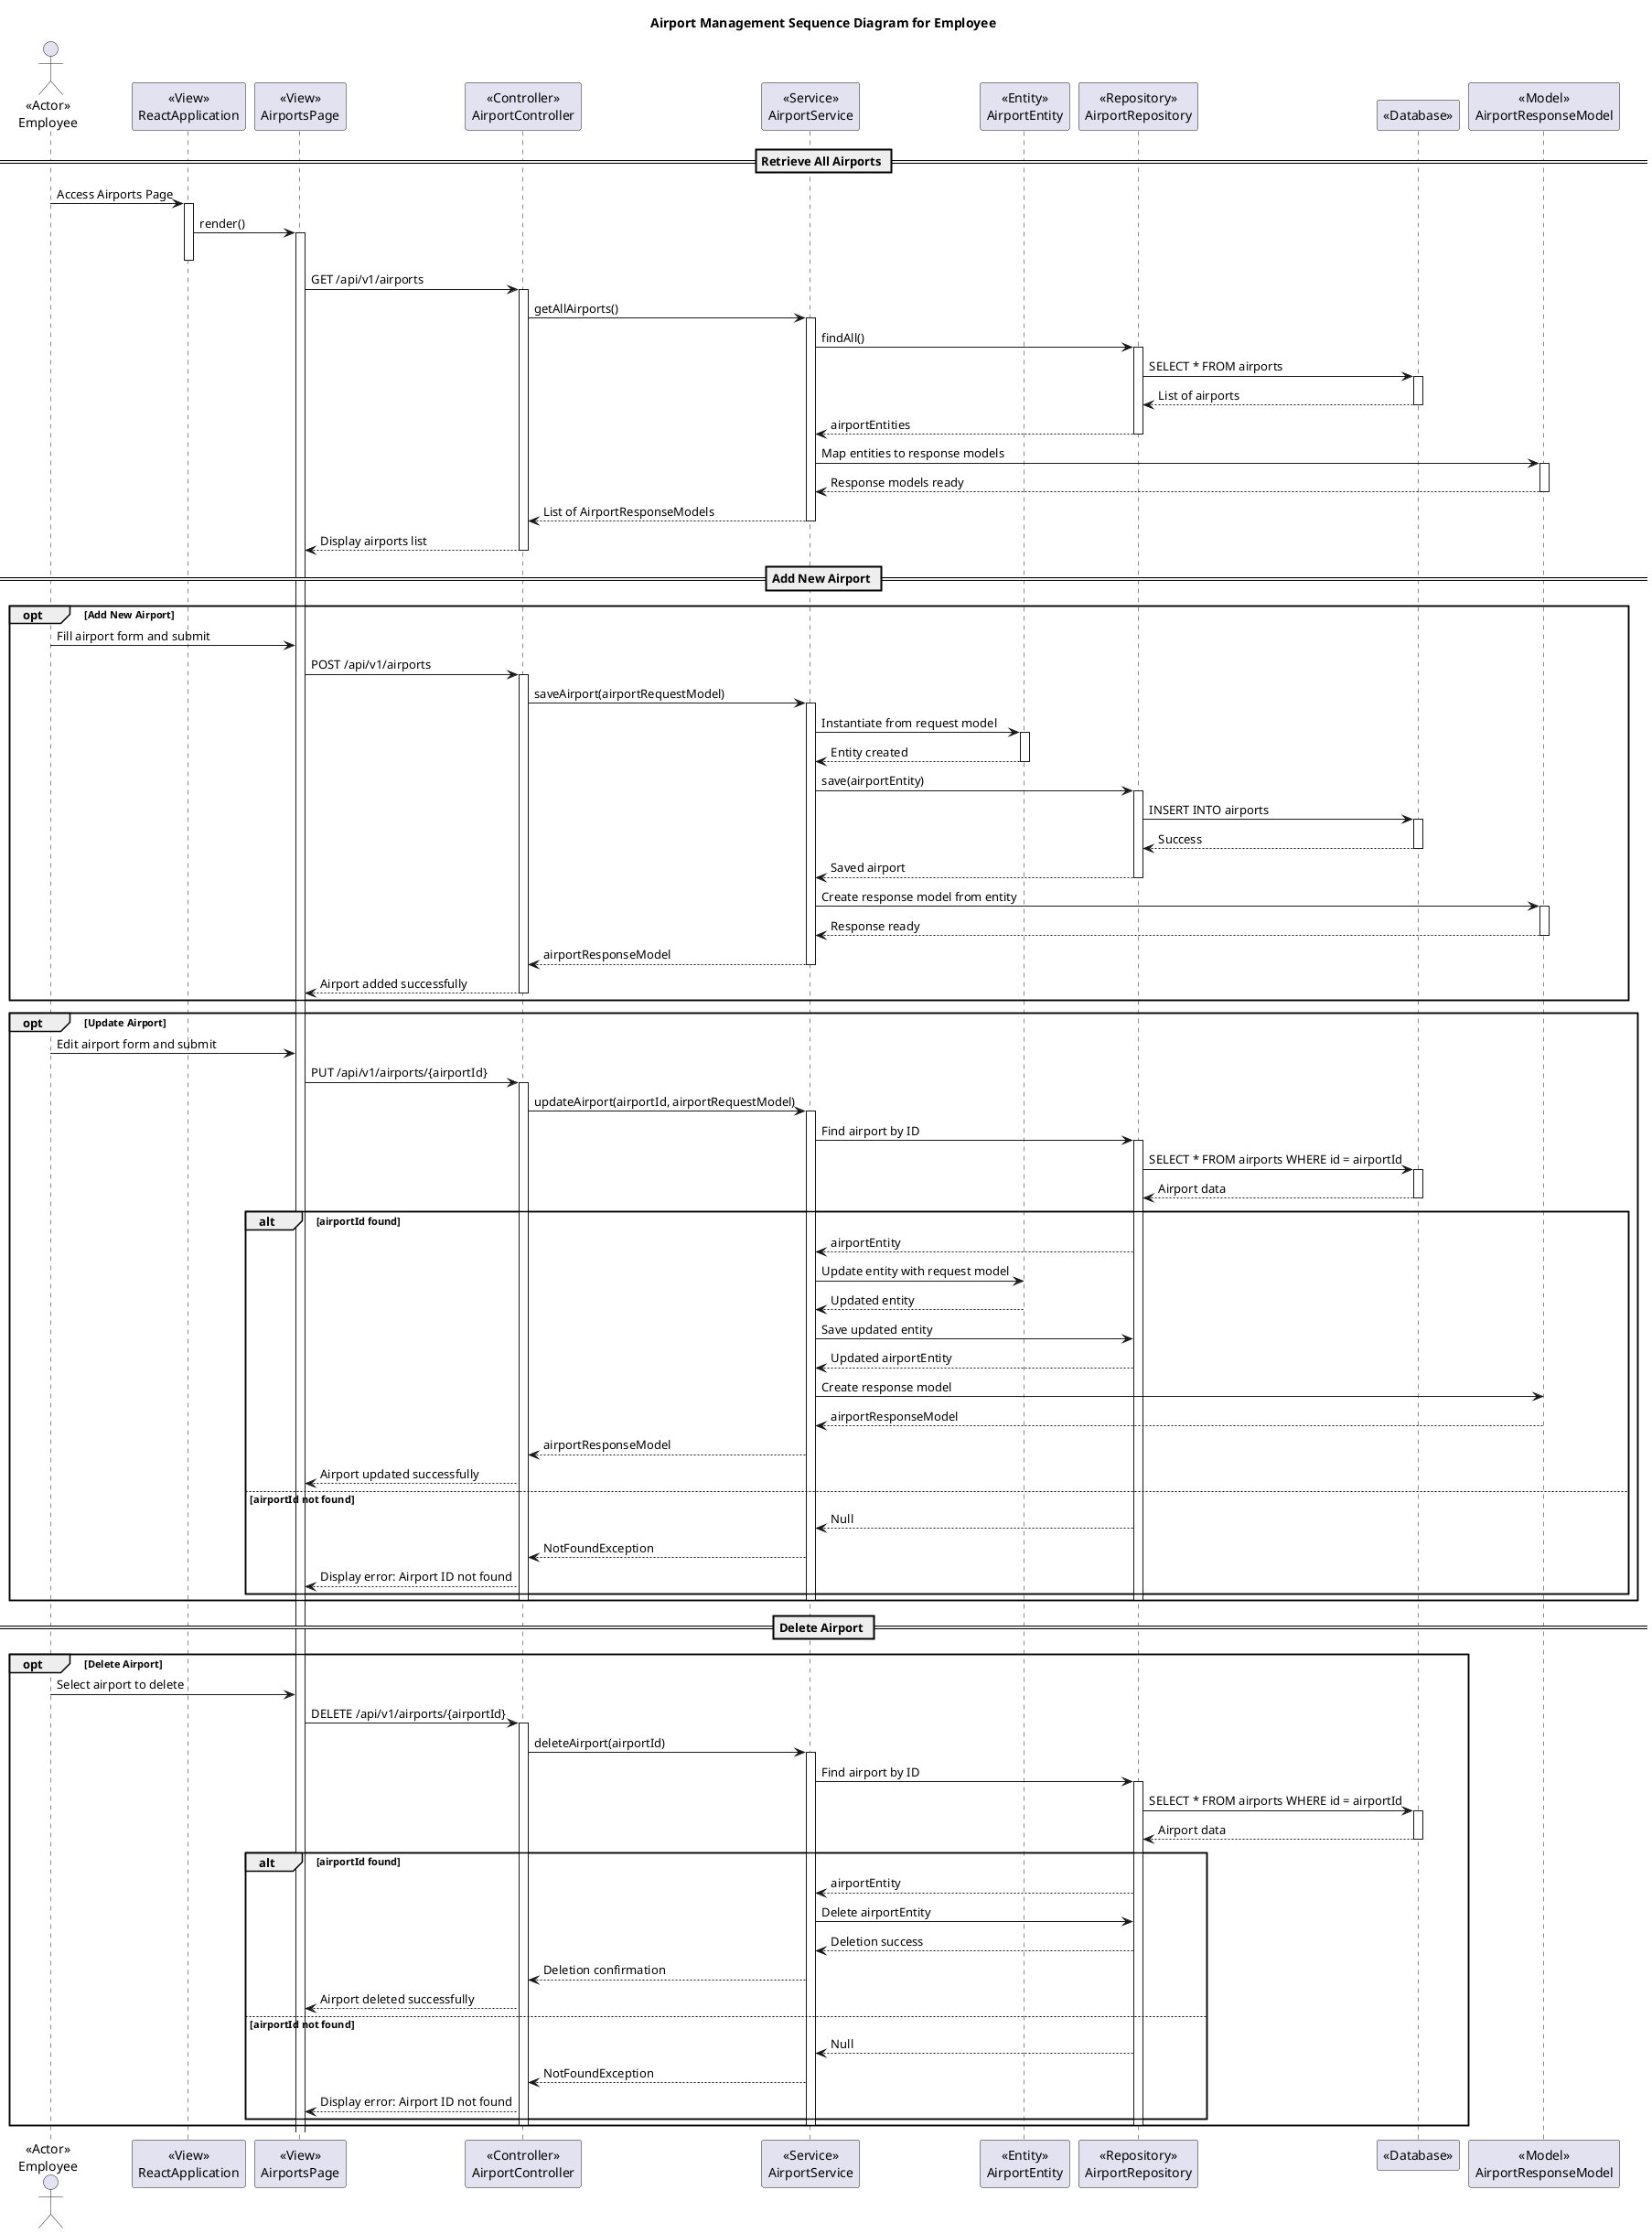 @startuml
title Airport Management Sequence Diagram for Employee

actor Employee as "<<Actor>>\nEmployee"

participant ReactApplication as "<<View>>\nReactApplication"
participant AirportsPage as "<<View>>\nAirportsPage"
participant AirportController as "<<Controller>>\nAirportController"
participant AirportService as "<<Service>>\nAirportService"
participant AirportEntity as "<<Entity>>\nAirportEntity"
participant AirportRepository as "<<Repository>>\nAirportRepository"
participant Database as "<<Database>>"
participant AirportResponseModel as "<<Model>>\nAirportResponseModel"

== Retrieve All Airports ==
Employee -> ReactApplication : Access Airports Page
activate ReactApplication

ReactApplication -> AirportsPage : render()
activate AirportsPage
deactivate ReactApplication

AirportsPage -> AirportController : GET /api/v1/airports
activate AirportController

AirportController -> AirportService : getAllAirports()
activate AirportService

AirportService -> AirportRepository : findAll()
activate AirportRepository

AirportRepository -> Database : SELECT * FROM airports
activate Database
Database --> AirportRepository : List of airports
deactivate Database

AirportRepository --> AirportService : airportEntities
deactivate AirportRepository

AirportService -> AirportResponseModel : Map entities to response models
activate AirportResponseModel
AirportResponseModel --> AirportService : Response models ready
deactivate AirportResponseModel

AirportService --> AirportController : List of AirportResponseModels
deactivate AirportService

AirportController --> AirportsPage : Display airports list
deactivate AirportController

== Add New Airport ==
opt Add New Airport
    Employee -> AirportsPage : Fill airport form and submit
    AirportsPage -> AirportController : POST /api/v1/airports
    activate AirportController

    AirportController -> AirportService : saveAirport(airportRequestModel)
    activate AirportService

    AirportService -> AirportEntity : Instantiate from request model
    activate AirportEntity
    AirportEntity --> AirportService : Entity created
    deactivate AirportEntity

    AirportService -> AirportRepository : save(airportEntity)
    activate AirportRepository
    AirportRepository -> Database : INSERT INTO airports
    activate Database
    Database --> AirportRepository : Success
    deactivate Database
    AirportRepository --> AirportService : Saved airport
    deactivate AirportRepository

    AirportService -> AirportResponseModel : Create response model from entity
    activate AirportResponseModel
    AirportResponseModel --> AirportService : Response ready
    deactivate AirportResponseModel

    AirportService --> AirportController : airportResponseModel
    deactivate AirportService
    AirportController --> AirportsPage : Airport added successfully
    deactivate AirportController
end

opt Update Airport
    Employee -> AirportsPage : Edit airport form and submit
    AirportsPage -> AirportController : PUT /api/v1/airports/{airportId}
    activate AirportController

    AirportController -> AirportService : updateAirport(airportId, airportRequestModel)
    activate AirportService

    AirportService -> AirportRepository : Find airport by ID
    activate AirportRepository
    AirportRepository -> Database : SELECT * FROM airports WHERE id = airportId
    activate Database
    Database --> AirportRepository : Airport data
    deactivate Database

    alt airportId found
        AirportRepository --> AirportService : airportEntity
        AirportService -> AirportEntity : Update entity with request model
        AirportEntity --> AirportService : Updated entity
        AirportService -> AirportRepository : Save updated entity
        AirportRepository --> AirportService : Updated airportEntity
        AirportService -> AirportResponseModel : Create response model
        AirportResponseModel --> AirportService : airportResponseModel
        AirportService --> AirportController : airportResponseModel
        AirportController --> AirportsPage : Airport updated successfully
    else airportId not found
        AirportRepository --> AirportService : Null
        AirportService --> AirportController : NotFoundException
        AirportController --> AirportsPage : Display error: Airport ID not found
    end
    deactivate AirportRepository
    deactivate AirportService
    deactivate AirportController
end



== Delete Airport ==
opt Delete Airport
    Employee -> AirportsPage : Select airport to delete
    AirportsPage -> AirportController : DELETE /api/v1/airports/{airportId}
    activate AirportController

    AirportController -> AirportService : deleteAirport(airportId)
    activate AirportService

    AirportService -> AirportRepository : Find airport by ID
    activate AirportRepository
    AirportRepository -> Database : SELECT * FROM airports WHERE id = airportId
    activate Database
    Database --> AirportRepository : Airport data
    deactivate Database

    alt airportId found
        AirportRepository --> AirportService : airportEntity
        AirportService -> AirportRepository : Delete airportEntity
        AirportRepository --> AirportService : Deletion success
        AirportService --> AirportController : Deletion confirmation
        AirportController --> AirportsPage : Airport deleted successfully
    else airportId not found
        AirportRepository --> AirportService : Null
        AirportService --> AirportController : NotFoundException
        AirportController --> AirportsPage : Display error: Airport ID not found
    end
    deactivate AirportRepository
    deactivate AirportService
    deactivate AirportController
end


@enduml
